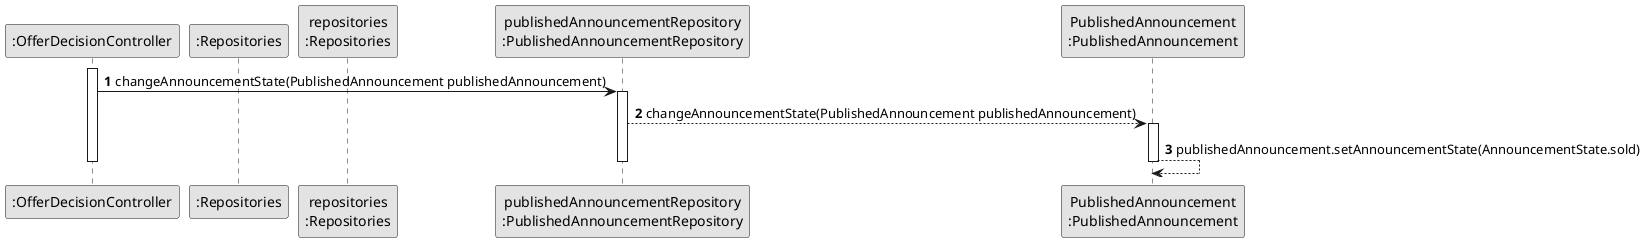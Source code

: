 @startuml
skinparam monochrome true
skinparam packageStyle rectangle
skinparam shadowing false

autonumber
participant ":OfferDecisionController" as controller
participant ":Repositories" as singleton
participant "repositories\n:Repositories" as repositories
participant "publishedAnnouncementRepository\n:PublishedAnnouncementRepository" as announcementrep
participant "PublishedAnnouncement\n:PublishedAnnouncement" as announcement

activate controller
        controller -> announcementrep : changeAnnouncementState(PublishedAnnouncement publishedAnnouncement)
        activate announcementrep
        announcementrep --> announcement : changeAnnouncementState(PublishedAnnouncement publishedAnnouncement)
        activate announcement
        announcement --> announcement : publishedAnnouncement.setAnnouncementState(AnnouncementState.sold)
        deactivate announcementrep
        deactivate announcement
        deactivate controller
        
@enduml